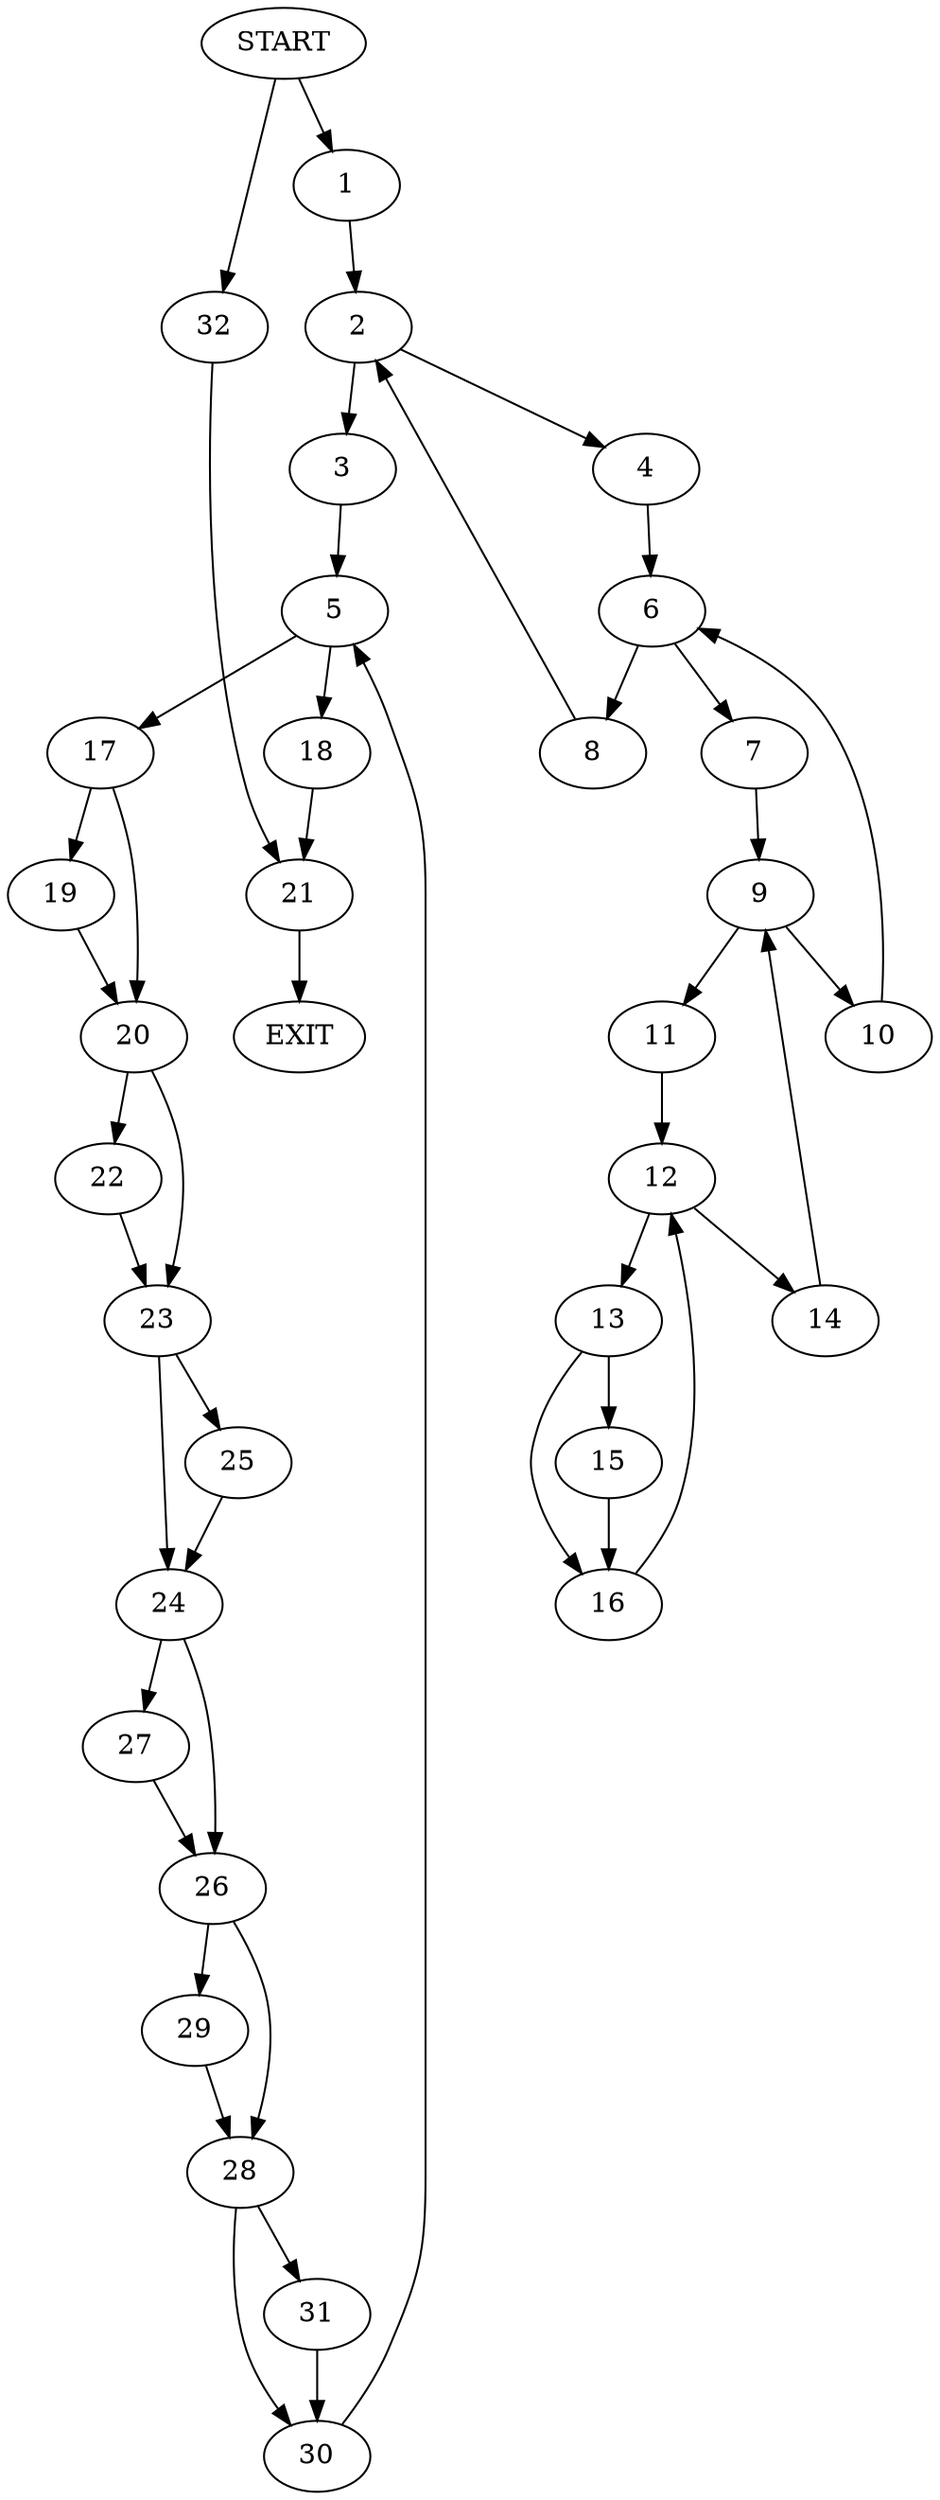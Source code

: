 digraph {
0 [label="START"]
33 [label="EXIT"]
0 -> 1
1 -> 2
2 -> 3
2 -> 4
3 -> 5
4 -> 6
6 -> 7
6 -> 8
7 -> 9
8 -> 2
9 -> 10
9 -> 11
11 -> 12
10 -> 6
12 -> 13
12 -> 14
14 -> 9
13 -> 15
13 -> 16
15 -> 16
16 -> 12
5 -> 17
5 -> 18
17 -> 19
17 -> 20
18 -> 21
20 -> 22
20 -> 23
19 -> 20
23 -> 24
23 -> 25
22 -> 23
25 -> 24
24 -> 26
24 -> 27
26 -> 28
26 -> 29
27 -> 26
28 -> 30
28 -> 31
29 -> 28
31 -> 30
30 -> 5
21 -> 33
0 -> 32
32 -> 21
}
